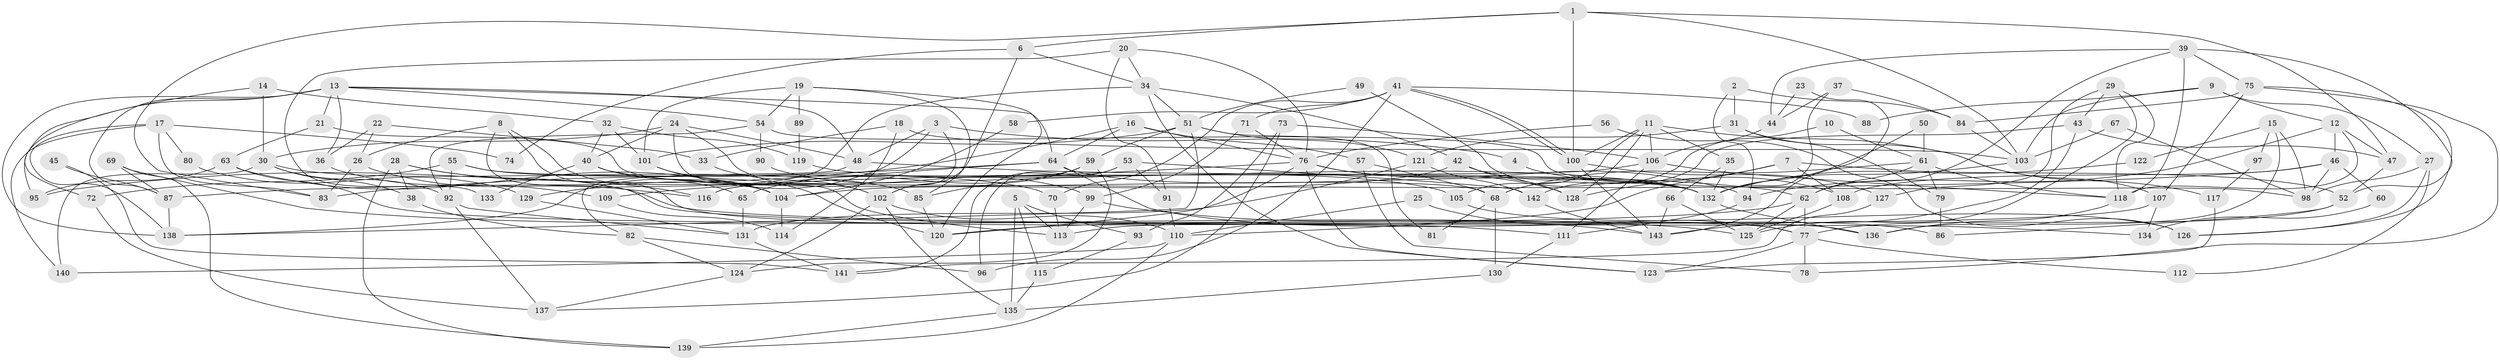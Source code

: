 // coarse degree distribution, {7: 0.1368421052631579, 5: 0.17894736842105263, 2: 0.16842105263157894, 3: 0.1368421052631579, 6: 0.08421052631578947, 4: 0.15789473684210525, 8: 0.08421052631578947, 11: 0.021052631578947368, 13: 0.010526315789473684, 10: 0.021052631578947368}
// Generated by graph-tools (version 1.1) at 2025/24/03/03/25 07:24:01]
// undirected, 143 vertices, 286 edges
graph export_dot {
graph [start="1"]
  node [color=gray90,style=filled];
  1;
  2;
  3;
  4;
  5;
  6;
  7;
  8;
  9;
  10;
  11;
  12;
  13;
  14;
  15;
  16;
  17;
  18;
  19;
  20;
  21;
  22;
  23;
  24;
  25;
  26;
  27;
  28;
  29;
  30;
  31;
  32;
  33;
  34;
  35;
  36;
  37;
  38;
  39;
  40;
  41;
  42;
  43;
  44;
  45;
  46;
  47;
  48;
  49;
  50;
  51;
  52;
  53;
  54;
  55;
  56;
  57;
  58;
  59;
  60;
  61;
  62;
  63;
  64;
  65;
  66;
  67;
  68;
  69;
  70;
  71;
  72;
  73;
  74;
  75;
  76;
  77;
  78;
  79;
  80;
  81;
  82;
  83;
  84;
  85;
  86;
  87;
  88;
  89;
  90;
  91;
  92;
  93;
  94;
  95;
  96;
  97;
  98;
  99;
  100;
  101;
  102;
  103;
  104;
  105;
  106;
  107;
  108;
  109;
  110;
  111;
  112;
  113;
  114;
  115;
  116;
  117;
  118;
  119;
  120;
  121;
  122;
  123;
  124;
  125;
  126;
  127;
  128;
  129;
  130;
  131;
  132;
  133;
  134;
  135;
  136;
  137;
  138;
  139;
  140;
  141;
  142;
  143;
  1 -- 47;
  1 -- 6;
  1 -- 83;
  1 -- 100;
  1 -- 103;
  2 -- 84;
  2 -- 94;
  2 -- 31;
  3 -- 102;
  3 -- 48;
  3 -- 4;
  3 -- 138;
  4 -- 108;
  5 -- 93;
  5 -- 113;
  5 -- 115;
  5 -- 135;
  6 -- 102;
  6 -- 34;
  6 -- 74;
  7 -- 52;
  7 -- 128;
  7 -- 108;
  7 -- 110;
  8 -- 26;
  8 -- 77;
  8 -- 65;
  8 -- 111;
  9 -- 12;
  9 -- 103;
  9 -- 27;
  9 -- 88;
  10 -- 68;
  10 -- 61;
  11 -- 128;
  11 -- 100;
  11 -- 35;
  11 -- 105;
  11 -- 106;
  11 -- 117;
  12 -- 47;
  12 -- 118;
  12 -- 46;
  12 -- 94;
  13 -- 54;
  13 -- 138;
  13 -- 21;
  13 -- 36;
  13 -- 48;
  13 -- 64;
  13 -- 87;
  13 -- 95;
  14 -- 32;
  14 -- 72;
  14 -- 30;
  15 -- 98;
  15 -- 136;
  15 -- 97;
  15 -- 122;
  16 -- 64;
  16 -- 76;
  16 -- 57;
  16 -- 95;
  17 -- 138;
  17 -- 83;
  17 -- 74;
  17 -- 80;
  17 -- 140;
  18 -- 33;
  18 -- 103;
  18 -- 114;
  19 -- 54;
  19 -- 120;
  19 -- 85;
  19 -- 89;
  19 -- 101;
  20 -- 34;
  20 -- 76;
  20 -- 91;
  20 -- 133;
  21 -- 63;
  21 -- 68;
  22 -- 26;
  22 -- 36;
  22 -- 33;
  23 -- 44;
  23 -- 143;
  24 -- 48;
  24 -- 30;
  24 -- 40;
  24 -- 102;
  24 -- 113;
  25 -- 110;
  25 -- 77;
  26 -- 116;
  26 -- 83;
  27 -- 126;
  27 -- 98;
  27 -- 112;
  28 -- 139;
  28 -- 38;
  28 -- 116;
  28 -- 134;
  29 -- 118;
  29 -- 125;
  29 -- 43;
  29 -- 127;
  30 -- 140;
  30 -- 38;
  30 -- 85;
  30 -- 92;
  31 -- 121;
  31 -- 79;
  31 -- 107;
  32 -- 101;
  32 -- 40;
  32 -- 119;
  33 -- 102;
  34 -- 51;
  34 -- 123;
  34 -- 42;
  34 -- 129;
  35 -- 132;
  35 -- 66;
  36 -- 109;
  37 -- 84;
  37 -- 132;
  37 -- 44;
  38 -- 82;
  39 -- 118;
  39 -- 44;
  39 -- 52;
  39 -- 62;
  39 -- 75;
  40 -- 104;
  40 -- 105;
  40 -- 133;
  41 -- 100;
  41 -- 100;
  41 -- 70;
  41 -- 58;
  41 -- 71;
  41 -- 88;
  41 -- 96;
  42 -- 104;
  42 -- 128;
  42 -- 132;
  43 -- 143;
  43 -- 47;
  43 -- 142;
  44 -- 106;
  45 -- 87;
  45 -- 141;
  46 -- 108;
  46 -- 60;
  46 -- 87;
  46 -- 98;
  47 -- 52;
  48 -- 62;
  48 -- 82;
  49 -- 132;
  49 -- 51;
  50 -- 61;
  50 -- 132;
  51 -- 138;
  51 -- 101;
  51 -- 59;
  51 -- 81;
  51 -- 121;
  52 -- 86;
  52 -- 77;
  53 -- 141;
  53 -- 91;
  53 -- 96;
  53 -- 142;
  54 -- 92;
  54 -- 98;
  54 -- 90;
  55 -- 132;
  55 -- 92;
  55 -- 70;
  55 -- 72;
  56 -- 126;
  56 -- 76;
  57 -- 68;
  57 -- 78;
  58 -- 104;
  59 -- 85;
  59 -- 65;
  59 -- 124;
  60 -- 134;
  61 -- 68;
  61 -- 62;
  61 -- 79;
  61 -- 118;
  62 -- 125;
  62 -- 77;
  62 -- 120;
  63 -- 95;
  63 -- 136;
  63 -- 104;
  64 -- 116;
  64 -- 83;
  64 -- 86;
  64 -- 132;
  65 -- 131;
  66 -- 143;
  66 -- 125;
  67 -- 98;
  67 -- 103;
  68 -- 130;
  68 -- 81;
  69 -- 87;
  69 -- 139;
  69 -- 125;
  70 -- 113;
  71 -- 99;
  71 -- 76;
  72 -- 137;
  73 -- 137;
  73 -- 106;
  73 -- 93;
  75 -- 78;
  75 -- 84;
  75 -- 107;
  75 -- 126;
  76 -- 120;
  76 -- 94;
  76 -- 109;
  76 -- 123;
  76 -- 128;
  77 -- 78;
  77 -- 112;
  77 -- 123;
  79 -- 86;
  80 -- 129;
  82 -- 96;
  82 -- 124;
  84 -- 103;
  85 -- 120;
  87 -- 138;
  89 -- 119;
  90 -- 99;
  91 -- 110;
  92 -- 131;
  92 -- 137;
  93 -- 115;
  94 -- 111;
  97 -- 117;
  99 -- 113;
  99 -- 143;
  100 -- 127;
  100 -- 143;
  101 -- 120;
  101 -- 104;
  102 -- 124;
  102 -- 110;
  102 -- 135;
  103 -- 132;
  104 -- 114;
  105 -- 126;
  106 -- 111;
  106 -- 116;
  106 -- 118;
  107 -- 113;
  107 -- 134;
  108 -- 125;
  109 -- 114;
  110 -- 139;
  110 -- 140;
  111 -- 130;
  115 -- 135;
  117 -- 123;
  118 -- 136;
  119 -- 132;
  121 -- 142;
  121 -- 131;
  122 -- 132;
  124 -- 137;
  127 -- 141;
  129 -- 131;
  130 -- 135;
  131 -- 141;
  132 -- 136;
  135 -- 139;
  142 -- 143;
}
